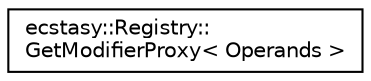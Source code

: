 digraph "Graphical Class Hierarchy"
{
 // LATEX_PDF_SIZE
  edge [fontname="Helvetica",fontsize="10",labelfontname="Helvetica",labelfontsize="10"];
  node [fontname="Helvetica",fontsize="10",shape=record];
  rankdir="LR";
  Node0 [label="ecstasy::Registry::\lGetModifierProxy\< Operands \>",height=0.2,width=0.4,color="black", fillcolor="white", style="filled",URL="$structecstasy_1_1_registry_1_1_get_modifier_proxy.html",tooltip="Proxy structure to extract the operand types using template partial specialization."];
}
